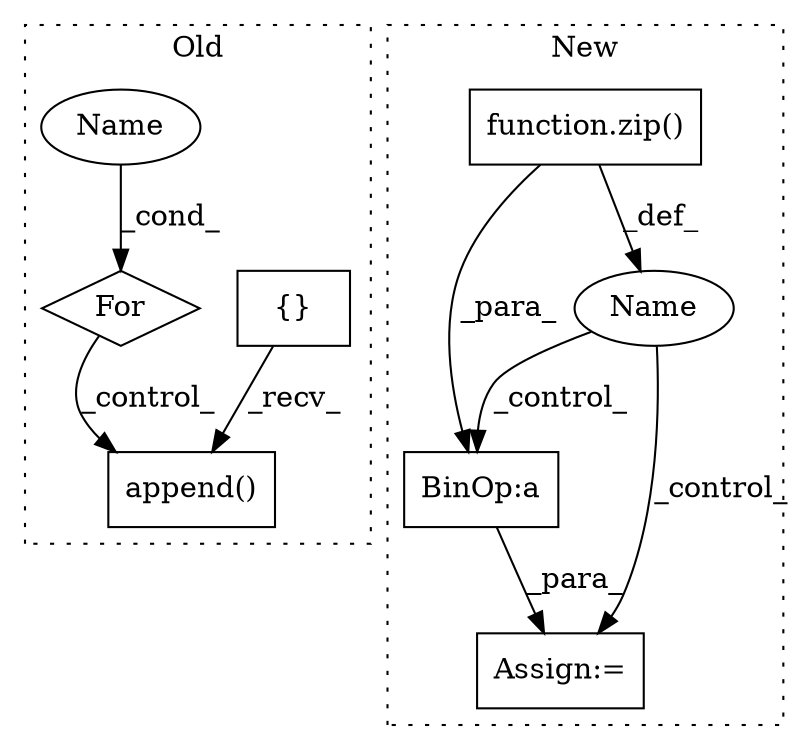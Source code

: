 digraph G {
subgraph cluster0 {
1 [label="append()" a="75" s="7646,7677" l="21,1" shape="box"];
3 [label="{}" a="59" s="7594,7594" l="2,1" shape="box"];
4 [label="For" a="107" s="7606,7632" l="4,14" shape="diamond"];
5 [label="Name" a="87" s="7610" l="4" shape="ellipse"];
label = "Old";
style="dotted";
}
subgraph cluster1 {
2 [label="function.zip()" a="75" s="7803,7823" l="4,1" shape="box"];
6 [label="BinOp:a" a="82" s="7857" l="24" shape="box"];
7 [label="Name" a="87" s="7798" l="1" shape="ellipse"];
8 [label="Assign:=" a="68" s="7846" l="3" shape="box"];
label = "New";
style="dotted";
}
2 -> 6 [label="_para_"];
2 -> 7 [label="_def_"];
3 -> 1 [label="_recv_"];
4 -> 1 [label="_control_"];
5 -> 4 [label="_cond_"];
6 -> 8 [label="_para_"];
7 -> 6 [label="_control_"];
7 -> 8 [label="_control_"];
}